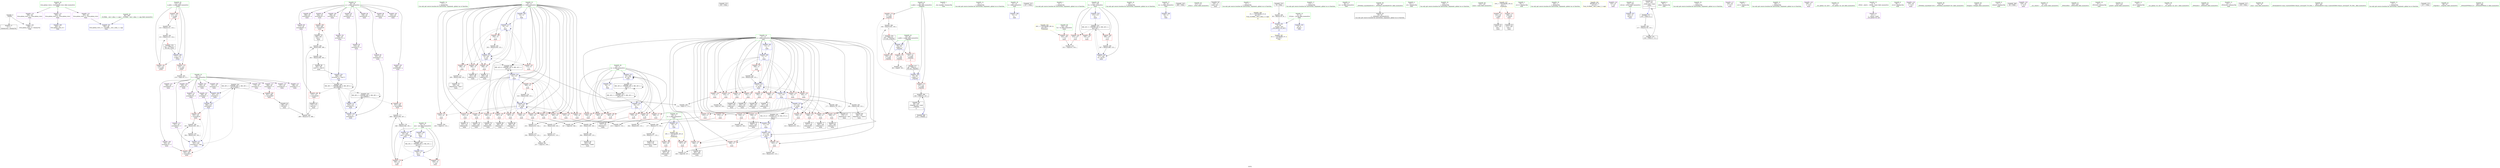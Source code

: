 digraph "SVFG" {
	label="SVFG";

	Node0x55ed227623e0 [shape=record,color=grey,label="{NodeID: 0\nNullPtr}"];
	Node0x55ed227623e0 -> Node0x55ed22765540[style=solid];
	Node0x55ed227623e0 -> Node0x55ed22767f50[style=solid];
	Node0x55ed2276ca40 [shape=record,color=red,label="{NodeID: 180\n121\<--115\n\<--n.addr\n_Z2bci\n}"];
	Node0x55ed2276ca40 -> Node0x55ed22775fa0[style=solid];
	Node0x55ed22763d50 [shape=record,color=purple,label="{NodeID: 97\n264\<--28\narrayidx54\<--a\nmain\n}"];
	Node0x55ed22763d50 -> Node0x55ed2276d0c0[style=solid];
	Node0x55ed22755b80 [shape=record,color=green,label="{NodeID: 14\n77\<--1\n\<--dummyObj\nCan only get source location for instruction, argument, global var or function.}"];
	Node0x55ed22774aa0 [shape=record,color=grey,label="{NodeID: 277\n348 = Binary(340, 347, )\n}"];
	Node0x55ed22774aa0 -> Node0x55ed22774da0[style=solid];
	Node0x55ed22767750 [shape=record,color=blue,label="{NodeID: 194\n14\<--12\nj\<--\nGlob }"];
	Node0x55ed22767750 -> Node0x55ed227686d0[style=dashed];
	Node0x55ed22767750 -> Node0x55ed22782660[style=dashed];
	Node0x55ed227648b0 [shape=record,color=purple,label="{NodeID: 111\n191\<--30\narrayidx19\<--C\nmain\n}"];
	Node0x55ed227648b0 -> Node0x55ed2276cff0[style=solid];
	Node0x55ed22762940 [shape=record,color=green,label="{NodeID: 28\n20\<--21\nn\<--n_field_insensitive\nGlob }"];
	Node0x55ed22762940 -> Node0x55ed2276c080[style=solid];
	Node0x55ed22762940 -> Node0x55ed2276c150[style=solid];
	Node0x55ed22762940 -> Node0x55ed22767a50[style=solid];
	Node0x55ed22799150 [shape=record,color=black,label="{NodeID: 374\n330 = PHI()\n}"];
	Node0x55ed22775fa0 [shape=record,color=grey,label="{NodeID: 291\n122 = Binary(121, 123, )\n}"];
	Node0x55ed22775fa0 -> Node0x55ed227762a0[style=solid];
	Node0x55ed22768460 [shape=record,color=blue,label="{NodeID: 208\n11\<--12\ni\<--\nmain\n}"];
	Node0x55ed22768460 -> Node0x55ed22769cc0[style=dashed];
	Node0x55ed22768460 -> Node0x55ed22769d90[style=dashed];
	Node0x55ed22768460 -> Node0x55ed22769e60[style=dashed];
	Node0x55ed22768460 -> Node0x55ed22769f30[style=dashed];
	Node0x55ed22768460 -> Node0x55ed2276a000[style=dashed];
	Node0x55ed22768460 -> Node0x55ed2276a0d0[style=dashed];
	Node0x55ed22768460 -> Node0x55ed2276a1a0[style=dashed];
	Node0x55ed22768460 -> Node0x55ed2276a270[style=dashed];
	Node0x55ed22768460 -> Node0x55ed2276a340[style=dashed];
	Node0x55ed22768460 -> Node0x55ed22768940[style=dashed];
	Node0x55ed22768460 -> Node0x55ed22768a10[style=dashed];
	Node0x55ed22769d90 [shape=record,color=red,label="{NodeID: 125\n158\<--11\n\<--i\nmain\n}"];
	Node0x55ed22769d90 -> Node0x55ed22765b50[style=solid];
	Node0x55ed22763740 [shape=record,color=green,label="{NodeID: 42\n91\<--92\nx.addr\<--x.addr_field_insensitive\n_Z3gcdxx\n}"];
	Node0x55ed22763740 -> Node0x55ed2276c560[style=solid];
	Node0x55ed22763740 -> Node0x55ed2276c630[style=solid];
	Node0x55ed22763740 -> Node0x55ed22768120[style=solid];
	Node0x55ed227774a0 [shape=record,color=grey,label="{NodeID: 305\n119 = cmp(118, 12, )\n}"];
	Node0x55ed22768fc0 [shape=record,color=blue,label="{NodeID: 222\n14\<--310\nj\<--inc81\nmain\n}"];
	Node0x55ed22768fc0 -> Node0x55ed2276b1e0[style=dashed];
	Node0x55ed22768fc0 -> Node0x55ed2276b2b0[style=dashed];
	Node0x55ed22768fc0 -> Node0x55ed2276b380[style=dashed];
	Node0x55ed22768fc0 -> Node0x55ed2276b450[style=dashed];
	Node0x55ed22768fc0 -> Node0x55ed2276b520[style=dashed];
	Node0x55ed22768fc0 -> Node0x55ed2276b5f0[style=dashed];
	Node0x55ed22768fc0 -> Node0x55ed2276b6c0[style=dashed];
	Node0x55ed22768fc0 -> Node0x55ed2276b790[style=dashed];
	Node0x55ed22768fc0 -> Node0x55ed2276b860[style=dashed];
	Node0x55ed22768fc0 -> Node0x55ed2276b930[style=dashed];
	Node0x55ed22768fc0 -> Node0x55ed2276ba00[style=dashed];
	Node0x55ed22768fc0 -> Node0x55ed2276bad0[style=dashed];
	Node0x55ed22768fc0 -> Node0x55ed2276bba0[style=dashed];
	Node0x55ed22768fc0 -> Node0x55ed22768fc0[style=dashed];
	Node0x55ed22768fc0 -> Node0x55ed22782660[style=dashed];
	Node0x55ed2276a8f0 [shape=record,color=red,label="{NodeID: 139\n275\<--11\n\<--i\nmain\n}"];
	Node0x55ed2276a8f0 -> Node0x55ed22776420[style=solid];
	Node0x55ed22765440 [shape=record,color=green,label="{NodeID: 56\n48\<--389\n_GLOBAL__sub_I_nika_2_1.cpp\<--_GLOBAL__sub_I_nika_2_1.cpp_field_insensitive\n}"];
	Node0x55ed22765440 -> Node0x55ed22767e50[style=solid];
	Node0x55ed22783f60 [shape=record,color=black,label="{NodeID: 319\nMR_12V_8 = PHI(MR_12V_10, MR_12V_6, )\npts\{13 \}\n}"];
	Node0x55ed22783f60 -> Node0x55ed22769300[style=dashed];
	Node0x55ed2276b450 [shape=record,color=red,label="{NodeID: 153\n239\<--14\n\<--j\nmain\n}"];
	Node0x55ed2276b450 -> Node0x55ed22766510[style=solid];
	Node0x55ed22766030 [shape=record,color=black,label="{NodeID: 70\n190\<--189\nidxprom18\<--sub17\nmain\n}"];
	Node0x55ed22788d70 [shape=record,color=black,label="{NodeID: 333\nMR_30V_2 = PHI(MR_30V_5, MR_30V_1, )\npts\{310000 \}\n}"];
	Node0x55ed22788d70 -> Node0x55ed2276d260[style=dashed];
	Node0x55ed22788d70 -> Node0x55ed22768530[style=dashed];
	Node0x55ed2276bfb0 [shape=record,color=red,label="{NodeID: 167\n303\<--16\n\<--k\nmain\n}"];
	Node0x55ed2276bfb0 -> Node0x55ed227759a0[style=solid];
	Node0x55ed22766b90 [shape=record,color=black,label="{NodeID: 84\n285\<--284\nidxprom66\<--sub65\nmain\n}"];
	Node0x55ed22743520 [shape=record,color=green,label="{NodeID: 1\n7\<--1\n__dso_handle\<--dummyObj\nGlob }"];
	Node0x55ed2276cb10 [shape=record,color=red,label="{NodeID: 181\n124\<--115\n\<--n.addr\n_Z2bci\n}"];
	Node0x55ed2276cb10 -> Node0x55ed227762a0[style=solid];
	Node0x55ed22763e20 [shape=record,color=purple,label="{NodeID: 98\n269\<--28\narrayidx56\<--a\nmain\n}"];
	Node0x55ed22755c50 [shape=record,color=green,label="{NodeID: 15\n81\<--1\n\<--dummyObj\nCan only get source location for instruction, argument, global var or function.}"];
	Node0x55ed22774c20 [shape=record,color=grey,label="{NodeID: 278\n194 = Binary(193, 195, )\n}"];
	Node0x55ed22774c20 -> Node0x55ed227687a0[style=solid];
	Node0x55ed22767850 [shape=record,color=blue,label="{NodeID: 195\n16\<--12\nk\<--\nGlob }"];
	Node0x55ed22767850 -> Node0x55ed22782b60[style=dashed];
	Node0x55ed22764980 [shape=record,color=purple,label="{NodeID: 112\n198\<--30\narrayidx21\<--C\nmain\n}"];
	Node0x55ed22762a40 [shape=record,color=green,label="{NodeID: 29\n22\<--23\nl\<--l_field_insensitive\nGlob }"];
	Node0x55ed22762a40 -> Node0x55ed22767b50[style=solid];
	Node0x55ed22799220 [shape=record,color=black,label="{NodeID: 375\n357 = PHI()\n}"];
	Node0x55ed22776120 [shape=record,color=grey,label="{NodeID: 292\n315 = Binary(314, 123, )\n}"];
	Node0x55ed22776120 -> Node0x55ed22769090[style=solid];
	Node0x55ed22768530 [shape=record,color=blue,label="{NodeID: 209\n163\<--123\narrayidx3\<--\nmain\n}"];
	Node0x55ed22768530 -> Node0x55ed22768600[style=dashed];
	Node0x55ed22769e60 [shape=record,color=red,label="{NodeID: 126\n161\<--11\n\<--i\nmain\n}"];
	Node0x55ed22769e60 -> Node0x55ed22765c20[style=solid];
	Node0x55ed22763810 [shape=record,color=green,label="{NodeID: 43\n93\<--94\ny.addr\<--y.addr_field_insensitive\n_Z3gcdxx\n}"];
	Node0x55ed22763810 -> Node0x55ed2276c700[style=solid];
	Node0x55ed22763810 -> Node0x55ed2276c7d0[style=solid];
	Node0x55ed22763810 -> Node0x55ed2276c8a0[style=solid];
	Node0x55ed22763810 -> Node0x55ed227681f0[style=solid];
	Node0x55ed22777620 [shape=record,color=grey,label="{NodeID: 306\n223 = cmp(221, 222, )\n}"];
	Node0x55ed22769090 [shape=record,color=blue,label="{NodeID: 223\n11\<--315\ni\<--inc84\nmain\n}"];
	Node0x55ed22769090 -> Node0x55ed2276a410[style=dashed];
	Node0x55ed22769090 -> Node0x55ed2276a4e0[style=dashed];
	Node0x55ed22769090 -> Node0x55ed2276a5b0[style=dashed];
	Node0x55ed22769090 -> Node0x55ed2276a680[style=dashed];
	Node0x55ed22769090 -> Node0x55ed2276a750[style=dashed];
	Node0x55ed22769090 -> Node0x55ed2276a820[style=dashed];
	Node0x55ed22769090 -> Node0x55ed2276a8f0[style=dashed];
	Node0x55ed22769090 -> Node0x55ed2276a9c0[style=dashed];
	Node0x55ed22769090 -> Node0x55ed2276aa90[style=dashed];
	Node0x55ed22769090 -> Node0x55ed22769090[style=dashed];
	Node0x55ed22769090 -> Node0x55ed22783f60[style=dashed];
	Node0x55ed2276a9c0 [shape=record,color=red,label="{NodeID: 140\n294\<--11\n\<--i\nmain\n}"];
	Node0x55ed2276a9c0 -> Node0x55ed22766e00[style=solid];
	Node0x55ed22765540 [shape=record,color=black,label="{NodeID: 57\n2\<--3\ndummyVal\<--dummyVal\n}"];
	Node0x55ed22784460 [shape=record,color=black,label="{NodeID: 320\nMR_20V_2 = PHI(MR_20V_4, MR_20V_1, )\npts\{25 \}\n}"];
	Node0x55ed22784460 -> Node0x55ed22769230[style=dashed];
	Node0x55ed2276b520 [shape=record,color=red,label="{NodeID: 154\n246\<--14\n\<--j\nmain\n}"];
	Node0x55ed2276b520 -> Node0x55ed22777020[style=solid];
	Node0x55ed22766100 [shape=record,color=black,label="{NodeID: 71\n197\<--196\nidxprom20\<--\nmain\n}"];
	Node0x55ed2276c080 [shape=record,color=red,label="{NodeID: 168\n337\<--20\n\<--n\nmain\n}"];
	Node0x55ed2276c080 -> Node0x55ed22777da0[style=solid];
	Node0x55ed22766c60 [shape=record,color=black,label="{NodeID: 85\n288\<--287\nconv68\<--\nmain\n}"];
	Node0x55ed22766c60 -> Node0x55ed22776d20[style=solid];
	Node0x55ed22754830 [shape=record,color=green,label="{NodeID: 2\n9\<--1\n\<--dummyObj\nCan only get source location for instruction, argument, global var or function.}"];
	Node0x55ed2276cbe0 [shape=record,color=red,label="{NodeID: 182\n323\<--137\n\<--tt\nmain\n}"];
	Node0x55ed2276cbe0 -> Node0x55ed22777c20[style=solid];
	Node0x55ed22763ef0 [shape=record,color=purple,label="{NodeID: 99\n272\<--28\narrayidx58\<--a\nmain\n}"];
	Node0x55ed22763ef0 -> Node0x55ed2276d190[style=solid];
	Node0x55ed22755d20 [shape=record,color=green,label="{NodeID: 16\n99\<--1\n\<--dummyObj\nCan only get source location for instruction, argument, global var or function.}"];
	Node0x55ed22774da0 [shape=record,color=grey,label="{NodeID: 279\n349 = Binary(348, 195, )\n}"];
	Node0x55ed22774da0 -> Node0x55ed227693d0[style=solid];
	Node0x55ed22767950 [shape=record,color=blue,label="{NodeID: 196\n18\<--12\nm\<--\nGlob }"];
	Node0x55ed22764a50 [shape=record,color=purple,label="{NodeID: 113\n201\<--30\narrayidx23\<--C\nmain\n}"];
	Node0x55ed22764a50 -> Node0x55ed227687a0[style=solid];
	Node0x55ed22762b40 [shape=record,color=green,label="{NodeID: 30\n24\<--25\nans\<--ans_field_insensitive\nGlob }"];
	Node0x55ed22762b40 -> Node0x55ed2276c220[style=solid];
	Node0x55ed22762b40 -> Node0x55ed2276c2f0[style=solid];
	Node0x55ed22762b40 -> Node0x55ed22767c50[style=solid];
	Node0x55ed22762b40 -> Node0x55ed22769230[style=solid];
	Node0x55ed22762b40 -> Node0x55ed227693d0[style=solid];
	Node0x55ed22799320 [shape=record,color=black,label="{NodeID: 376\n360 = PHI()\n}"];
	Node0x55ed227762a0 [shape=record,color=grey,label="{NodeID: 293\n125 = Binary(122, 124, )\n|{<s0>5}}"];
	Node0x55ed227762a0:s0 -> Node0x55ed22799730[style=solid,color=red];
	Node0x55ed22768600 [shape=record,color=blue,label="{NodeID: 210\n168\<--123\narrayidx6\<--\nmain\n}"];
	Node0x55ed22768600 -> Node0x55ed2276cf20[style=dashed];
	Node0x55ed22768600 -> Node0x55ed2276cff0[style=dashed];
	Node0x55ed22768600 -> Node0x55ed227687a0[style=dashed];
	Node0x55ed22768600 -> Node0x55ed22788d70[style=dashed];
	Node0x55ed22769f30 [shape=record,color=red,label="{NodeID: 127\n165\<--11\n\<--i\nmain\n}"];
	Node0x55ed22769f30 -> Node0x55ed22765cf0[style=solid];
	Node0x55ed227638e0 [shape=record,color=green,label="{NodeID: 44\n111\<--112\n_Z2bci\<--_Z2bci_field_insensitive\n}"];
	Node0x55ed227777a0 [shape=record,color=grey,label="{NodeID: 307\n98 = cmp(97, 99, )\n}"];
	Node0x55ed22769160 [shape=record,color=blue,label="{NodeID: 224\n137\<--123\ntt\<--\nmain\n}"];
	Node0x55ed22769160 -> Node0x55ed22784960[style=dashed];
	Node0x55ed2276aa90 [shape=record,color=red,label="{NodeID: 141\n314\<--11\n\<--i\nmain\n}"];
	Node0x55ed2276aa90 -> Node0x55ed22776120[style=solid];
	Node0x55ed22765640 [shape=record,color=black,label="{NodeID: 58\n134\<--12\nmain_ret\<--\nmain\n}"];
	Node0x55ed22784960 [shape=record,color=black,label="{NodeID: 321\nMR_24V_3 = PHI(MR_24V_4, MR_24V_2, )\npts\{138 \}\n}"];
	Node0x55ed22784960 -> Node0x55ed2276cbe0[style=dashed];
	Node0x55ed22784960 -> Node0x55ed2276ccb0[style=dashed];
	Node0x55ed22784960 -> Node0x55ed2276cd80[style=dashed];
	Node0x55ed22784960 -> Node0x55ed22771420[style=dashed];
	Node0x55ed2276b5f0 [shape=record,color=red,label="{NodeID: 155\n250\<--14\n\<--j\nmain\n}"];
	Node0x55ed2276b5f0 -> Node0x55ed22774320[style=solid];
	Node0x55ed227661d0 [shape=record,color=black,label="{NodeID: 72\n200\<--199\nidxprom22\<--\nmain\n}"];
	Node0x55ed2276c150 [shape=record,color=red,label="{NodeID: 169\n341\<--20\n\<--n\nmain\n}"];
	Node0x55ed2276c150 -> Node0x55ed22766fa0[style=solid];
	Node0x55ed22766d30 [shape=record,color=black,label="{NodeID: 86\n293\<--291\nconv71\<--rem70\nmain\n}"];
	Node0x55ed22766d30 -> Node0x55ed22768e20[style=solid];
	Node0x55ed227550d0 [shape=record,color=green,label="{NodeID: 3\n12\<--1\n\<--dummyObj\nCan only get source location for instruction, argument, global var or function.}"];
	Node0x55ed2278a650 [shape=record,color=yellow,style=double,label="{NodeID: 349\n2V_1 = ENCHI(MR_2V_0)\npts\{10 \}\nFun[_GLOBAL__sub_I_nika_2_1.cpp]|{<s0>14}}"];
	Node0x55ed2278a650:s0 -> Node0x55ed22768050[style=dashed,color=red];
	Node0x55ed2276ccb0 [shape=record,color=red,label="{NodeID: 183\n328\<--137\n\<--tt\nmain\n}"];
	Node0x55ed22763fc0 [shape=record,color=purple,label="{NodeID: 100\n296\<--28\narrayidx73\<--a\nmain\n}"];
	Node0x55ed22755df0 [shape=record,color=green,label="{NodeID: 17\n123\<--1\n\<--dummyObj\nCan only get source location for instruction, argument, global var or function.}"];
	Node0x55ed22774f20 [shape=record,color=grey,label="{NodeID: 280\n193 = Binary(183, 192, )\n}"];
	Node0x55ed22774f20 -> Node0x55ed22774c20[style=solid];
	Node0x55ed22767a50 [shape=record,color=blue,label="{NodeID: 197\n20\<--12\nn\<--\nGlob }"];
	Node0x55ed22767a50 -> Node0x55ed22789f20[style=dashed];
	Node0x55ed22764b20 [shape=record,color=purple,label="{NodeID: 114\n280\<--30\narrayidx63\<--C\nmain\n}"];
	Node0x55ed22762c40 [shape=record,color=green,label="{NodeID: 31\n26\<--27\nss\<--ss_field_insensitive\nGlob }"];
	Node0x55ed227993f0 [shape=record,color=black,label="{NodeID: 377\n89 = PHI(101, )\n0th arg _Z3gcdxx }"];
	Node0x55ed227993f0 -> Node0x55ed22768120[style=solid];
	Node0x55ed22776420 [shape=record,color=grey,label="{NodeID: 294\n277 = Binary(275, 276, )\n}"];
	Node0x55ed22776420 -> Node0x55ed227768a0[style=solid];
	Node0x55ed227686d0 [shape=record,color=blue,label="{NodeID: 211\n14\<--123\nj\<--\nmain\n}"];
	Node0x55ed227686d0 -> Node0x55ed2276add0[style=dashed];
	Node0x55ed227686d0 -> Node0x55ed2276aea0[style=dashed];
	Node0x55ed227686d0 -> Node0x55ed2276af70[style=dashed];
	Node0x55ed227686d0 -> Node0x55ed2276b040[style=dashed];
	Node0x55ed227686d0 -> Node0x55ed2276b110[style=dashed];
	Node0x55ed227686d0 -> Node0x55ed227686d0[style=dashed];
	Node0x55ed227686d0 -> Node0x55ed22768870[style=dashed];
	Node0x55ed227686d0 -> Node0x55ed22782660[style=dashed];
	Node0x55ed2276a000 [shape=record,color=red,label="{NodeID: 128\n173\<--11\n\<--i\nmain\n}"];
	Node0x55ed2276a000 -> Node0x55ed22777aa0[style=solid];
	Node0x55ed227639e0 [shape=record,color=green,label="{NodeID: 45\n115\<--116\nn.addr\<--n.addr_field_insensitive\n_Z2bci\n}"];
	Node0x55ed227639e0 -> Node0x55ed2276c970[style=solid];
	Node0x55ed227639e0 -> Node0x55ed2276ca40[style=solid];
	Node0x55ed227639e0 -> Node0x55ed2276cb10[style=solid];
	Node0x55ed227639e0 -> Node0x55ed227682c0[style=solid];
	Node0x55ed22777920 [shape=record,color=grey,label="{NodeID: 308\n217 = cmp(216, 156, )\n}"];
	Node0x55ed22769230 [shape=record,color=blue,label="{NodeID: 225\n24\<--12\nans\<--\nmain\n}"];
	Node0x55ed22769230 -> Node0x55ed2276c220[style=dashed];
	Node0x55ed22769230 -> Node0x55ed2276c2f0[style=dashed];
	Node0x55ed22769230 -> Node0x55ed227693d0[style=dashed];
	Node0x55ed22769230 -> Node0x55ed22784460[style=dashed];
	Node0x55ed2276ab60 [shape=record,color=red,label="{NodeID: 142\n336\<--11\n\<--i\nmain\n}"];
	Node0x55ed2276ab60 -> Node0x55ed22777da0[style=solid];
	Node0x55ed22765710 [shape=record,color=black,label="{NodeID: 59\n59\<--60\n\<--_ZNSt8ios_base4InitD1Ev\nCan only get source location for instruction, argument, global var or function.}"];
	Node0x55ed2276b6c0 [shape=record,color=red,label="{NodeID: 156\n253\<--14\n\<--j\nmain\n}"];
	Node0x55ed2276b6c0 -> Node0x55ed22774620[style=solid];
	Node0x55ed227662a0 [shape=record,color=black,label="{NodeID: 73\n229\<--228\nidxprom34\<--\nmain\n}"];
	Node0x55ed2276c220 [shape=record,color=red,label="{NodeID: 170\n340\<--24\n\<--ans\nmain\n}"];
	Node0x55ed2276c220 -> Node0x55ed22774aa0[style=solid];
	Node0x55ed22766e00 [shape=record,color=black,label="{NodeID: 87\n295\<--294\nidxprom72\<--\nmain\n}"];
	Node0x55ed22755160 [shape=record,color=green,label="{NodeID: 4\n32\<--1\n.str\<--dummyObj\nGlob }"];
	Node0x55ed2276cd80 [shape=record,color=red,label="{NodeID: 184\n366\<--137\n\<--tt\nmain\n}"];
	Node0x55ed2276cd80 -> Node0x55ed22775e20[style=solid];
	Node0x55ed22764090 [shape=record,color=purple,label="{NodeID: 101\n299\<--28\narrayidx75\<--a\nmain\n}"];
	Node0x55ed22764090 -> Node0x55ed22768e20[style=solid];
	Node0x55ed22755ec0 [shape=record,color=green,label="{NodeID: 18\n156\<--1\n\<--dummyObj\nCan only get source location for instruction, argument, global var or function.}"];
	Node0x55ed227750a0 [shape=record,color=grey,label="{NodeID: 281\n205 = Binary(204, 123, )\n}"];
	Node0x55ed227750a0 -> Node0x55ed22768870[style=solid];
	Node0x55ed22767b50 [shape=record,color=blue,label="{NodeID: 198\n22\<--12\nl\<--\nGlob }"];
	Node0x55ed22764bf0 [shape=record,color=purple,label="{NodeID: 115\n286\<--30\narrayidx67\<--C\nmain\n}"];
	Node0x55ed22764bf0 -> Node0x55ed2276d260[style=solid];
	Node0x55ed22762d40 [shape=record,color=green,label="{NodeID: 32\n28\<--29\na\<--a_field_insensitive\nGlob }"];
	Node0x55ed22762d40 -> Node0x55ed22767210[style=solid];
	Node0x55ed22762d40 -> Node0x55ed227672e0[style=solid];
	Node0x55ed22762d40 -> Node0x55ed227673b0[style=solid];
	Node0x55ed22762d40 -> Node0x55ed22767480[style=solid];
	Node0x55ed22762d40 -> Node0x55ed22763c80[style=solid];
	Node0x55ed22762d40 -> Node0x55ed22763d50[style=solid];
	Node0x55ed22762d40 -> Node0x55ed22763e20[style=solid];
	Node0x55ed22762d40 -> Node0x55ed22763ef0[style=solid];
	Node0x55ed22762d40 -> Node0x55ed22763fc0[style=solid];
	Node0x55ed22762d40 -> Node0x55ed22764090[style=solid];
	Node0x55ed22762d40 -> Node0x55ed22764160[style=solid];
	Node0x55ed22762d40 -> Node0x55ed22764230[style=solid];
	Node0x55ed227995f0 [shape=record,color=black,label="{NodeID: 378\n90 = PHI(104, )\n1st arg _Z3gcdxx }"];
	Node0x55ed227995f0 -> Node0x55ed227681f0[style=solid];
	Node0x55ed227765a0 [shape=record,color=grey,label="{NodeID: 295\n284 = Binary(283, 123, )\n}"];
	Node0x55ed227765a0 -> Node0x55ed22766b90[style=solid];
	Node0x55ed227687a0 [shape=record,color=blue,label="{NodeID: 212\n201\<--194\narrayidx23\<--rem\nmain\n}"];
	Node0x55ed227687a0 -> Node0x55ed2276cf20[style=dashed];
	Node0x55ed227687a0 -> Node0x55ed2276cff0[style=dashed];
	Node0x55ed227687a0 -> Node0x55ed227687a0[style=dashed];
	Node0x55ed227687a0 -> Node0x55ed22788d70[style=dashed];
	Node0x55ed2276a0d0 [shape=record,color=red,label="{NodeID: 129\n176\<--11\n\<--i\nmain\n}"];
	Node0x55ed2276a0d0 -> Node0x55ed22775820[style=solid];
	Node0x55ed22763ab0 [shape=record,color=green,label="{NodeID: 46\n132\<--133\nmain\<--main_field_insensitive\n}"];
	Node0x55ed22777aa0 [shape=record,color=grey,label="{NodeID: 309\n174 = cmp(172, 173, )\n}"];
	Node0x55ed22769300 [shape=record,color=blue,label="{NodeID: 226\n11\<--123\ni\<--\nmain\n}"];
	Node0x55ed22769300 -> Node0x55ed2276ab60[style=dashed];
	Node0x55ed22769300 -> Node0x55ed2276ac30[style=dashed];
	Node0x55ed22769300 -> Node0x55ed2276ad00[style=dashed];
	Node0x55ed22769300 -> Node0x55ed227694a0[style=dashed];
	Node0x55ed22769300 -> Node0x55ed22783f60[style=dashed];
	Node0x55ed2276ac30 [shape=record,color=red,label="{NodeID: 143\n344\<--11\n\<--i\nmain\n}"];
	Node0x55ed2276ac30 -> Node0x55ed22767070[style=solid];
	Node0x55ed22765810 [shape=record,color=black,label="{NodeID: 60\n88\<--109\n_Z3gcdxx_ret\<--cond\n_Z3gcdxx\n|{<s0>4}}"];
	Node0x55ed22765810:s0 -> Node0x55ed227984a0[style=solid,color=blue];
	Node0x55ed2276b790 [shape=record,color=red,label="{NodeID: 157\n262\<--14\n\<--j\nmain\n}"];
	Node0x55ed2276b790 -> Node0x55ed227666b0[style=solid];
	Node0x55ed22766370 [shape=record,color=black,label="{NodeID: 74\n232\<--231\nidxprom36\<--\nmain\n}"];
	Node0x55ed22789b70 [shape=record,color=yellow,style=double,label="{NodeID: 337\n10V_1 = ENCHI(MR_10V_0)\npts\{1 \}\nFun[main]}"];
	Node0x55ed22789b70 -> Node0x55ed2276c3c0[style=dashed];
	Node0x55ed22789b70 -> Node0x55ed2276c490[style=dashed];
	Node0x55ed2276c2f0 [shape=record,color=red,label="{NodeID: 171\n356\<--24\n\<--ans\nmain\n}"];
	Node0x55ed22766ed0 [shape=record,color=black,label="{NodeID: 88\n298\<--297\nidxprom74\<--\nmain\n}"];
	Node0x55ed22752cd0 [shape=record,color=green,label="{NodeID: 5\n34\<--1\n.str.2\<--dummyObj\nGlob }"];
	Node0x55ed2276ce50 [shape=record,color=red,label="{NodeID: 185\n324\<--139\n\<--tn\nmain\n}"];
	Node0x55ed2276ce50 -> Node0x55ed22777c20[style=solid];
	Node0x55ed22764160 [shape=record,color=purple,label="{NodeID: 102\n343\<--28\narrayidx96\<--a\nmain\n}"];
	Node0x55ed22755f90 [shape=record,color=green,label="{NodeID: 19\n195\<--1\n\<--dummyObj\nCan only get source location for instruction, argument, global var or function.}"];
	Node0x55ed2278bf50 [shape=record,color=yellow,style=double,label="{NodeID: 365\nRETMU(2V_2)\npts\{10 \}\nFun[_GLOBAL__sub_I_nika_2_1.cpp]}"];
	Node0x55ed22775220 [shape=record,color=grey,label="{NodeID: 282\n185 = Binary(184, 123, )\n}"];
	Node0x55ed22775220 -> Node0x55ed22765f60[style=solid];
	Node0x55ed22767c50 [shape=record,color=blue,label="{NodeID: 199\n24\<--12\nans\<--\nGlob }"];
	Node0x55ed22767c50 -> Node0x55ed22784460[style=dashed];
	Node0x55ed227695b0 [shape=record,color=purple,label="{NodeID: 116\n143\<--32\n\<--.str\nmain\n}"];
	Node0x55ed22762e40 [shape=record,color=green,label="{NodeID: 33\n30\<--31\nC\<--C_field_insensitive\nGlob }"];
	Node0x55ed22762e40 -> Node0x55ed22764300[style=solid];
	Node0x55ed22762e40 -> Node0x55ed227643d0[style=solid];
	Node0x55ed22762e40 -> Node0x55ed227644a0[style=solid];
	Node0x55ed22762e40 -> Node0x55ed22764570[style=solid];
	Node0x55ed22762e40 -> Node0x55ed22764640[style=solid];
	Node0x55ed22762e40 -> Node0x55ed22764710[style=solid];
	Node0x55ed22762e40 -> Node0x55ed227647e0[style=solid];
	Node0x55ed22762e40 -> Node0x55ed227648b0[style=solid];
	Node0x55ed22762e40 -> Node0x55ed22764980[style=solid];
	Node0x55ed22762e40 -> Node0x55ed22764a50[style=solid];
	Node0x55ed22762e40 -> Node0x55ed22764b20[style=solid];
	Node0x55ed22762e40 -> Node0x55ed22764bf0[style=solid];
	Node0x55ed22799730 [shape=record,color=black,label="{NodeID: 379\n114 = PHI(125, )\n0th arg _Z2bci }"];
	Node0x55ed22799730 -> Node0x55ed227682c0[style=solid];
	Node0x55ed22776720 [shape=record,color=grey,label="{NodeID: 296\n283 = Binary(281, 282, )\n}"];
	Node0x55ed22776720 -> Node0x55ed227765a0[style=solid];
	Node0x55ed22768870 [shape=record,color=blue,label="{NodeID: 213\n14\<--205\nj\<--inc\nmain\n}"];
	Node0x55ed22768870 -> Node0x55ed2276add0[style=dashed];
	Node0x55ed22768870 -> Node0x55ed2276aea0[style=dashed];
	Node0x55ed22768870 -> Node0x55ed2276af70[style=dashed];
	Node0x55ed22768870 -> Node0x55ed2276b040[style=dashed];
	Node0x55ed22768870 -> Node0x55ed2276b110[style=dashed];
	Node0x55ed22768870 -> Node0x55ed227686d0[style=dashed];
	Node0x55ed22768870 -> Node0x55ed22768870[style=dashed];
	Node0x55ed22768870 -> Node0x55ed22782660[style=dashed];
	Node0x55ed2276a1a0 [shape=record,color=red,label="{NodeID: 130\n184\<--11\n\<--i\nmain\n}"];
	Node0x55ed2276a1a0 -> Node0x55ed22775220[style=solid];
	Node0x55ed22763bb0 [shape=record,color=green,label="{NodeID: 47\n135\<--136\nretval\<--retval_field_insensitive\nmain\n}"];
	Node0x55ed22763bb0 -> Node0x55ed22768390[style=solid];
	Node0x55ed22777c20 [shape=record,color=grey,label="{NodeID: 310\n325 = cmp(323, 324, )\n}"];
	Node0x55ed227693d0 [shape=record,color=blue,label="{NodeID: 227\n24\<--349\nans\<--rem100\nmain\n}"];
	Node0x55ed227693d0 -> Node0x55ed2276c220[style=dashed];
	Node0x55ed227693d0 -> Node0x55ed2276c2f0[style=dashed];
	Node0x55ed227693d0 -> Node0x55ed227693d0[style=dashed];
	Node0x55ed227693d0 -> Node0x55ed22784460[style=dashed];
	Node0x55ed2276ad00 [shape=record,color=red,label="{NodeID: 144\n352\<--11\n\<--i\nmain\n}"];
	Node0x55ed2276ad00 -> Node0x55ed22775520[style=solid];
	Node0x55ed227658e0 [shape=record,color=black,label="{NodeID: 61\n113\<--130\n_Z2bci_ret\<--cond\n_Z2bci\n|{<s0>5}}"];
	Node0x55ed227658e0:s0 -> Node0x55ed22798e50[style=solid,color=blue];
	Node0x55ed2276b860 [shape=record,color=red,label="{NodeID: 158\n267\<--14\n\<--j\nmain\n}"];
	Node0x55ed2276b860 -> Node0x55ed22766850[style=solid];
	Node0x55ed22766440 [shape=record,color=black,label="{NodeID: 75\n237\<--236\nidxprom38\<--\nmain\n}"];
	Node0x55ed2276c3c0 [shape=record,color=red,label="{NodeID: 172\n142\<--36\n\<--stdin\nmain\n}"];
	Node0x55ed2276c3c0 -> Node0x55ed227659b0[style=solid];
	Node0x55ed22766fa0 [shape=record,color=black,label="{NodeID: 89\n342\<--341\nidxprom95\<--\nmain\n}"];
	Node0x55ed22752d60 [shape=record,color=green,label="{NodeID: 6\n36\<--1\nstdin\<--dummyObj\nGlob }"];
	Node0x55ed223f69b0 [shape=record,color=black,label="{NodeID: 269\n109 = PHI(105, 107, )\n}"];
	Node0x55ed223f69b0 -> Node0x55ed22765810[style=solid];
	Node0x55ed2276cf20 [shape=record,color=red,label="{NodeID: 186\n183\<--182\n\<--arrayidx13\nmain\n}"];
	Node0x55ed2276cf20 -> Node0x55ed22774f20[style=solid];
	Node0x55ed22764230 [shape=record,color=purple,label="{NodeID: 103\n346\<--28\narrayidx98\<--a\nmain\n}"];
	Node0x55ed22764230 -> Node0x55ed2276d330[style=solid];
	Node0x55ed22756060 [shape=record,color=green,label="{NodeID: 20\n214\<--1\n\<--dummyObj\nCan only get source location for instruction, argument, global var or function.}"];
	Node0x55ed227753a0 [shape=record,color=grey,label="{NodeID: 283\n210 = Binary(209, 123, )\n}"];
	Node0x55ed227753a0 -> Node0x55ed22768940[style=solid];
	Node0x55ed22767d50 [shape=record,color=blue,label="{NodeID: 200\n394\<--47\nllvm.global_ctors_0\<--\nGlob }"];
	Node0x55ed22769680 [shape=record,color=purple,label="{NodeID: 117\n144\<--34\n\<--.str.2\nmain\n}"];
	Node0x55ed22762f40 [shape=record,color=green,label="{NodeID: 34\n46\<--50\nllvm.global_ctors\<--llvm.global_ctors_field_insensitive\nGlob }"];
	Node0x55ed22762f40 -> Node0x55ed227699c0[style=solid];
	Node0x55ed22762f40 -> Node0x55ed22769ac0[style=solid];
	Node0x55ed22762f40 -> Node0x55ed22769bc0[style=solid];
	Node0x55ed227768a0 [shape=record,color=grey,label="{NodeID: 297\n278 = Binary(277, 123, )\n}"];
	Node0x55ed227768a0 -> Node0x55ed22766ac0[style=solid];
	Node0x55ed22768940 [shape=record,color=blue,label="{NodeID: 214\n11\<--210\ni\<--inc25\nmain\n}"];
	Node0x55ed22768940 -> Node0x55ed22769cc0[style=dashed];
	Node0x55ed22768940 -> Node0x55ed22769d90[style=dashed];
	Node0x55ed22768940 -> Node0x55ed22769e60[style=dashed];
	Node0x55ed22768940 -> Node0x55ed22769f30[style=dashed];
	Node0x55ed22768940 -> Node0x55ed2276a000[style=dashed];
	Node0x55ed22768940 -> Node0x55ed2276a0d0[style=dashed];
	Node0x55ed22768940 -> Node0x55ed2276a1a0[style=dashed];
	Node0x55ed22768940 -> Node0x55ed2276a270[style=dashed];
	Node0x55ed22768940 -> Node0x55ed2276a340[style=dashed];
	Node0x55ed22768940 -> Node0x55ed22768940[style=dashed];
	Node0x55ed22768940 -> Node0x55ed22768a10[style=dashed];
	Node0x55ed2276a270 [shape=record,color=red,label="{NodeID: 131\n196\<--11\n\<--i\nmain\n}"];
	Node0x55ed2276a270 -> Node0x55ed22766100[style=solid];
	Node0x55ed22764ca0 [shape=record,color=green,label="{NodeID: 48\n137\<--138\ntt\<--tt_field_insensitive\nmain\n}"];
	Node0x55ed22764ca0 -> Node0x55ed2276cbe0[style=solid];
	Node0x55ed22764ca0 -> Node0x55ed2276ccb0[style=solid];
	Node0x55ed22764ca0 -> Node0x55ed2276cd80[style=solid];
	Node0x55ed22764ca0 -> Node0x55ed22769160[style=solid];
	Node0x55ed22764ca0 -> Node0x55ed22771420[style=solid];
	Node0x55ed22777da0 [shape=record,color=grey,label="{NodeID: 311\n338 = cmp(336, 337, )\n}"];
	Node0x55ed227694a0 [shape=record,color=blue,label="{NodeID: 228\n11\<--353\ni\<--inc102\nmain\n}"];
	Node0x55ed227694a0 -> Node0x55ed2276ab60[style=dashed];
	Node0x55ed227694a0 -> Node0x55ed2276ac30[style=dashed];
	Node0x55ed227694a0 -> Node0x55ed2276ad00[style=dashed];
	Node0x55ed227694a0 -> Node0x55ed227694a0[style=dashed];
	Node0x55ed227694a0 -> Node0x55ed22783f60[style=dashed];
	Node0x55ed2276add0 [shape=record,color=red,label="{NodeID: 145\n172\<--14\n\<--j\nmain\n}"];
	Node0x55ed2276add0 -> Node0x55ed22777aa0[style=solid];
	Node0x55ed227659b0 [shape=record,color=black,label="{NodeID: 62\n145\<--142\ncall\<--\nmain\n}"];
	Node0x55ed2276b930 [shape=record,color=red,label="{NodeID: 159\n276\<--14\n\<--j\nmain\n}"];
	Node0x55ed2276b930 -> Node0x55ed22776420[style=solid];
	Node0x55ed22766510 [shape=record,color=black,label="{NodeID: 76\n240\<--239\nidxprom40\<--\nmain\n}"];
	Node0x55ed2276c490 [shape=record,color=red,label="{NodeID: 173\n148\<--41\n\<--stdout\nmain\n}"];
	Node0x55ed2276c490 -> Node0x55ed22765a80[style=solid];
	Node0x55ed22767070 [shape=record,color=black,label="{NodeID: 90\n345\<--344\nidxprom97\<--\nmain\n}"];
	Node0x55ed22754db0 [shape=record,color=green,label="{NodeID: 7\n37\<--1\n.str.3\<--dummyObj\nGlob }"];
	Node0x55ed22773c00 [shape=record,color=black,label="{NodeID: 270\n130 = PHI(127, 12, )\n}"];
	Node0x55ed22773c00 -> Node0x55ed227658e0[style=solid];
	Node0x55ed2276cff0 [shape=record,color=red,label="{NodeID: 187\n192\<--191\n\<--arrayidx19\nmain\n}"];
	Node0x55ed2276cff0 -> Node0x55ed22774f20[style=solid];
	Node0x55ed22764300 [shape=record,color=purple,label="{NodeID: 104\n160\<--30\narrayidx\<--C\nmain\n}"];
	Node0x55ed22762470 [shape=record,color=green,label="{NodeID: 21\n292\<--1\n\<--dummyObj\nCan only get source location for instruction, argument, global var or function.}"];
	Node0x55ed2278c1c0 [shape=record,color=yellow,style=double,label="{NodeID: 367\n2V_2 = CSCHI(MR_2V_1)\npts\{10 \}\nCS[]}"];
	Node0x55ed22775520 [shape=record,color=grey,label="{NodeID: 284\n353 = Binary(352, 123, )\n}"];
	Node0x55ed22775520 -> Node0x55ed227694a0[style=solid];
	Node0x55ed22767e50 [shape=record,color=blue,label="{NodeID: 201\n395\<--48\nllvm.global_ctors_1\<--_GLOBAL__sub_I_nika_2_1.cpp\nGlob }"];
	Node0x55ed22769750 [shape=record,color=purple,label="{NodeID: 118\n149\<--37\n\<--.str.3\nmain\n}"];
	Node0x55ed22763040 [shape=record,color=green,label="{NodeID: 35\n51\<--52\n__cxx_global_var_init\<--__cxx_global_var_init_field_insensitive\n}"];
	Node0x55ed22776a20 [shape=record,color=grey,label="{NodeID: 298\n291 = Binary(290, 292, )\n}"];
	Node0x55ed22776a20 -> Node0x55ed22766d30[style=solid];
	Node0x55ed22768a10 [shape=record,color=blue,label="{NodeID: 215\n11\<--214\ni\<--\nmain\n}"];
	Node0x55ed22768a10 -> Node0x55ed2276a410[style=dashed];
	Node0x55ed22768a10 -> Node0x55ed2276a4e0[style=dashed];
	Node0x55ed22768a10 -> Node0x55ed2276a5b0[style=dashed];
	Node0x55ed22768a10 -> Node0x55ed2276a680[style=dashed];
	Node0x55ed22768a10 -> Node0x55ed2276a750[style=dashed];
	Node0x55ed22768a10 -> Node0x55ed2276a820[style=dashed];
	Node0x55ed22768a10 -> Node0x55ed2276a8f0[style=dashed];
	Node0x55ed22768a10 -> Node0x55ed2276a9c0[style=dashed];
	Node0x55ed22768a10 -> Node0x55ed2276aa90[style=dashed];
	Node0x55ed22768a10 -> Node0x55ed22769090[style=dashed];
	Node0x55ed22768a10 -> Node0x55ed22783f60[style=dashed];
	Node0x55ed2276a340 [shape=record,color=red,label="{NodeID: 132\n209\<--11\n\<--i\nmain\n}"];
	Node0x55ed2276a340 -> Node0x55ed227753a0[style=solid];
	Node0x55ed22764d70 [shape=record,color=green,label="{NodeID: 49\n139\<--140\ntn\<--tn_field_insensitive\nmain\n}"];
	Node0x55ed22764d70 -> Node0x55ed2276ce50[style=solid];
	Node0x55ed22771420 [shape=record,color=blue,label="{NodeID: 229\n137\<--367\ntt\<--inc107\nmain\n}"];
	Node0x55ed22771420 -> Node0x55ed22784960[style=dashed];
	Node0x55ed2276aea0 [shape=record,color=red,label="{NodeID: 146\n180\<--14\n\<--j\nmain\n}"];
	Node0x55ed2276aea0 -> Node0x55ed22765e90[style=solid];
	Node0x55ed22765a80 [shape=record,color=black,label="{NodeID: 63\n151\<--148\ncall1\<--\nmain\n}"];
	Node0x55ed22786260 [shape=record,color=black,label="{NodeID: 326\nMR_28V_7 = PHI(MR_28V_9, MR_28V_6, )\npts\{290000 \}\n}"];
	Node0x55ed22786260 -> Node0x55ed2276d0c0[style=dashed];
	Node0x55ed22786260 -> Node0x55ed2276d190[style=dashed];
	Node0x55ed22786260 -> Node0x55ed22768bb0[style=dashed];
	Node0x55ed22786260 -> Node0x55ed22768c80[style=dashed];
	Node0x55ed22786260 -> Node0x55ed22768e20[style=dashed];
	Node0x55ed22786260 -> Node0x55ed22783060[style=dashed];
	Node0x55ed22786260 -> Node0x55ed22786260[style=dashed];
	Node0x55ed2276ba00 [shape=record,color=red,label="{NodeID: 160\n281\<--14\n\<--j\nmain\n}"];
	Node0x55ed2276ba00 -> Node0x55ed22776720[style=solid];
	Node0x55ed227665e0 [shape=record,color=black,label="{NodeID: 77\n260\<--259\nidxprom51\<--\nmain\n}"];
	Node0x55ed2276c560 [shape=record,color=red,label="{NodeID: 174\n102\<--91\n\<--x.addr\n_Z3gcdxx\n}"];
	Node0x55ed2276c560 -> Node0x55ed22775b20[style=solid];
	Node0x55ed22767140 [shape=record,color=purple,label="{NodeID: 91\n57\<--4\n\<--_ZStL8__ioinit\n__cxx_global_var_init\n}"];
	Node0x55ed22754e40 [shape=record,color=green,label="{NodeID: 8\n39\<--1\n.str.4\<--dummyObj\nGlob }"];
	Node0x55ed227741a0 [shape=record,color=grey,label="{NodeID: 271\n252 = Binary(251, 123, )\n}"];
	Node0x55ed227741a0 -> Node0x55ed22776ea0[style=solid];
	Node0x55ed2276d0c0 [shape=record,color=red,label="{NodeID: 188\n265\<--264\n\<--arrayidx54\nmain\n}"];
	Node0x55ed2276d0c0 -> Node0x55ed22766780[style=solid];
	Node0x55ed227643d0 [shape=record,color=purple,label="{NodeID: 105\n163\<--30\narrayidx3\<--C\nmain\n}"];
	Node0x55ed227643d0 -> Node0x55ed22768530[style=solid];
	Node0x55ed22762500 [shape=record,color=green,label="{NodeID: 22\n4\<--6\n_ZStL8__ioinit\<--_ZStL8__ioinit_field_insensitive\nGlob }"];
	Node0x55ed22762500 -> Node0x55ed22767140[style=solid];
	Node0x55ed227984a0 [shape=record,color=black,label="{NodeID: 368\n105 = PHI(88, )\n}"];
	Node0x55ed227984a0 -> Node0x55ed223f69b0[style=solid];
	Node0x55ed227756a0 [shape=record,color=grey,label="{NodeID: 285\n127 = Binary(126, 123, )\n}"];
	Node0x55ed227756a0 -> Node0x55ed22773c00[style=solid];
	Node0x55ed22767f50 [shape=record,color=blue, style = dotted,label="{NodeID: 202\n396\<--3\nllvm.global_ctors_2\<--dummyVal\nGlob }"];
	Node0x55ed22769820 [shape=record,color=purple,label="{NodeID: 119\n150\<--39\n\<--.str.4\nmain\n}"];
	Node0x55ed22763140 [shape=record,color=green,label="{NodeID: 36\n55\<--56\n_ZNSt8ios_base4InitC1Ev\<--_ZNSt8ios_base4InitC1Ev_field_insensitive\n}"];
	Node0x55ed22776ba0 [shape=record,color=grey,label="{NodeID: 299\n290 = Binary(266, 289, )\n}"];
	Node0x55ed22776ba0 -> Node0x55ed22776a20[style=solid];
	Node0x55ed22768ae0 [shape=record,color=blue,label="{NodeID: 216\n14\<--123\nj\<--\nmain\n}"];
	Node0x55ed22768ae0 -> Node0x55ed2276b1e0[style=dashed];
	Node0x55ed22768ae0 -> Node0x55ed2276b2b0[style=dashed];
	Node0x55ed22768ae0 -> Node0x55ed2276b380[style=dashed];
	Node0x55ed22768ae0 -> Node0x55ed2276b450[style=dashed];
	Node0x55ed22768ae0 -> Node0x55ed2276b520[style=dashed];
	Node0x55ed22768ae0 -> Node0x55ed2276b5f0[style=dashed];
	Node0x55ed22768ae0 -> Node0x55ed2276b6c0[style=dashed];
	Node0x55ed22768ae0 -> Node0x55ed2276b790[style=dashed];
	Node0x55ed22768ae0 -> Node0x55ed2276b860[style=dashed];
	Node0x55ed22768ae0 -> Node0x55ed2276b930[style=dashed];
	Node0x55ed22768ae0 -> Node0x55ed2276ba00[style=dashed];
	Node0x55ed22768ae0 -> Node0x55ed2276bad0[style=dashed];
	Node0x55ed22768ae0 -> Node0x55ed2276bba0[style=dashed];
	Node0x55ed22768ae0 -> Node0x55ed22768fc0[style=dashed];
	Node0x55ed22768ae0 -> Node0x55ed22782660[style=dashed];
	Node0x55ed2276a410 [shape=record,color=red,label="{NodeID: 133\n216\<--11\n\<--i\nmain\n}"];
	Node0x55ed2276a410 -> Node0x55ed22777920[style=solid];
	Node0x55ed22764e40 [shape=record,color=green,label="{NodeID: 50\n146\<--147\nfreopen\<--freopen_field_insensitive\n}"];
	Node0x55ed2276af70 [shape=record,color=red,label="{NodeID: 147\n188\<--14\n\<--j\nmain\n}"];
	Node0x55ed2276af70 -> Node0x55ed227744a0[style=solid];
	Node0x55ed22765b50 [shape=record,color=black,label="{NodeID: 64\n159\<--158\nidxprom\<--\nmain\n}"];
	Node0x55ed2276bad0 [shape=record,color=red,label="{NodeID: 161\n297\<--14\n\<--j\nmain\n}"];
	Node0x55ed2276bad0 -> Node0x55ed22766ed0[style=solid];
	Node0x55ed227666b0 [shape=record,color=black,label="{NodeID: 78\n263\<--262\nidxprom53\<--\nmain\n}"];
	Node0x55ed22789f20 [shape=record,color=yellow,style=double,label="{NodeID: 341\n18V_1 = ENCHI(MR_18V_0)\npts\{21 \}\nFun[main]}"];
	Node0x55ed22789f20 -> Node0x55ed2276c080[style=dashed];
	Node0x55ed22789f20 -> Node0x55ed2276c150[style=dashed];
	Node0x55ed2276c630 [shape=record,color=red,label="{NodeID: 175\n107\<--91\n\<--x.addr\n_Z3gcdxx\n}"];
	Node0x55ed2276c630 -> Node0x55ed223f69b0[style=solid];
	Node0x55ed22767210 [shape=record,color=purple,label="{NodeID: 92\n230\<--28\narrayidx35\<--a\nmain\n}"];
	Node0x55ed22756520 [shape=record,color=green,label="{NodeID: 9\n41\<--1\nstdout\<--dummyObj\nGlob }"];
	Node0x55ed22774320 [shape=record,color=grey,label="{NodeID: 272\n251 = Binary(249, 250, )\n}"];
	Node0x55ed22774320 -> Node0x55ed227741a0[style=solid];
	Node0x55ed2276d190 [shape=record,color=red,label="{NodeID: 189\n273\<--272\n\<--arrayidx58\nmain\n}"];
	Node0x55ed2276d190 -> Node0x55ed227669f0[style=solid];
	Node0x55ed227644a0 [shape=record,color=purple,label="{NodeID: 106\n167\<--30\narrayidx5\<--C\nmain\n}"];
	Node0x55ed22762590 [shape=record,color=green,label="{NodeID: 23\n8\<--10\n_ZL2pi\<--_ZL2pi_field_insensitive\nGlob }"];
	Node0x55ed22762590 -> Node0x55ed22767550[style=solid];
	Node0x55ed22762590 -> Node0x55ed22768050[style=solid];
	Node0x55ed22798cb0 [shape=record,color=black,label="{NodeID: 369\n58 = PHI()\n}"];
	Node0x55ed22775820 [shape=record,color=grey,label="{NodeID: 286\n177 = Binary(176, 123, )\n}"];
	Node0x55ed22775820 -> Node0x55ed22765dc0[style=solid];
	Node0x55ed22768050 [shape=record,color=blue,label="{NodeID: 203\n8\<--80\n_ZL2pi\<--mul\n__cxx_global_var_init.1\n|{<s0>14}}"];
	Node0x55ed22768050:s0 -> Node0x55ed2278c1c0[style=dashed,color=blue];
	Node0x55ed227698f0 [shape=record,color=purple,label="{NodeID: 120\n329\<--43\n\<--.str.5\nmain\n}"];
	Node0x55ed22763240 [shape=record,color=green,label="{NodeID: 37\n61\<--62\n__cxa_atexit\<--__cxa_atexit_field_insensitive\n}"];
	Node0x55ed22776d20 [shape=record,color=grey,label="{NodeID: 300\n289 = Binary(274, 288, )\n}"];
	Node0x55ed22776d20 -> Node0x55ed22776ba0[style=solid];
	Node0x55ed22768bb0 [shape=record,color=blue,label="{NodeID: 217\n233\<--123\narrayidx37\<--\nmain\n}"];
	Node0x55ed22768bb0 -> Node0x55ed22768bb0[style=dashed];
	Node0x55ed22768bb0 -> Node0x55ed22768c80[style=dashed];
	Node0x55ed22768bb0 -> Node0x55ed22783060[style=dashed];
	Node0x55ed2276a4e0 [shape=record,color=red,label="{NodeID: 134\n222\<--11\n\<--i\nmain\n}"];
	Node0x55ed2276a4e0 -> Node0x55ed22777620[style=solid];
	Node0x55ed22764f40 [shape=record,color=green,label="{NodeID: 51\n319\<--320\n_ZNSirsERi\<--_ZNSirsERi_field_insensitive\n}"];
	Node0x55ed22782660 [shape=record,color=black,label="{NodeID: 314\nMR_14V_6 = PHI(MR_14V_8, MR_14V_2, )\npts\{15 \}\n}"];
	Node0x55ed22782660 -> Node0x55ed22768ae0[style=dashed];
	Node0x55ed2276b040 [shape=record,color=red,label="{NodeID: 148\n199\<--14\n\<--j\nmain\n}"];
	Node0x55ed2276b040 -> Node0x55ed227661d0[style=solid];
	Node0x55ed22765c20 [shape=record,color=black,label="{NodeID: 65\n162\<--161\nidxprom2\<--\nmain\n}"];
	Node0x55ed2276bba0 [shape=record,color=red,label="{NodeID: 162\n309\<--14\n\<--j\nmain\n}"];
	Node0x55ed2276bba0 -> Node0x55ed22774920[style=solid];
	Node0x55ed22766780 [shape=record,color=black,label="{NodeID: 79\n266\<--265\nconv\<--\nmain\n}"];
	Node0x55ed22766780 -> Node0x55ed22776ba0[style=solid];
	Node0x55ed2276c700 [shape=record,color=red,label="{NodeID: 176\n97\<--93\n\<--y.addr\n_Z3gcdxx\n}"];
	Node0x55ed2276c700 -> Node0x55ed227777a0[style=solid];
	Node0x55ed227672e0 [shape=record,color=purple,label="{NodeID: 93\n233\<--28\narrayidx37\<--a\nmain\n}"];
	Node0x55ed227672e0 -> Node0x55ed22768bb0[style=solid];
	Node0x55ed227565b0 [shape=record,color=green,label="{NodeID: 10\n42\<--1\n_ZSt3cin\<--dummyObj\nGlob }"];
	Node0x55ed227744a0 [shape=record,color=grey,label="{NodeID: 273\n189 = Binary(188, 123, )\n}"];
	Node0x55ed227744a0 -> Node0x55ed22766030[style=solid];
	Node0x55ed2276d260 [shape=record,color=red,label="{NodeID: 190\n287\<--286\n\<--arrayidx67\nmain\n}"];
	Node0x55ed2276d260 -> Node0x55ed22766c60[style=solid];
	Node0x55ed22764570 [shape=record,color=purple,label="{NodeID: 107\n168\<--30\narrayidx6\<--C\nmain\n}"];
	Node0x55ed22764570 -> Node0x55ed22768600[style=solid];
	Node0x55ed22762620 [shape=record,color=green,label="{NodeID: 24\n11\<--13\ni\<--i_field_insensitive\nGlob }"];
	Node0x55ed22762620 -> Node0x55ed22769cc0[style=solid];
	Node0x55ed22762620 -> Node0x55ed22769d90[style=solid];
	Node0x55ed22762620 -> Node0x55ed22769e60[style=solid];
	Node0x55ed22762620 -> Node0x55ed22769f30[style=solid];
	Node0x55ed22762620 -> Node0x55ed2276a000[style=solid];
	Node0x55ed22762620 -> Node0x55ed2276a0d0[style=solid];
	Node0x55ed22762620 -> Node0x55ed2276a1a0[style=solid];
	Node0x55ed22762620 -> Node0x55ed2276a270[style=solid];
	Node0x55ed22762620 -> Node0x55ed2276a340[style=solid];
	Node0x55ed22762620 -> Node0x55ed2276a410[style=solid];
	Node0x55ed22762620 -> Node0x55ed2276a4e0[style=solid];
	Node0x55ed22762620 -> Node0x55ed2276a5b0[style=solid];
	Node0x55ed22762620 -> Node0x55ed2276a680[style=solid];
	Node0x55ed22762620 -> Node0x55ed2276a750[style=solid];
	Node0x55ed22762620 -> Node0x55ed2276a820[style=solid];
	Node0x55ed22762620 -> Node0x55ed2276a8f0[style=solid];
	Node0x55ed22762620 -> Node0x55ed2276a9c0[style=solid];
	Node0x55ed22762620 -> Node0x55ed2276aa90[style=solid];
	Node0x55ed22762620 -> Node0x55ed2276ab60[style=solid];
	Node0x55ed22762620 -> Node0x55ed2276ac30[style=solid];
	Node0x55ed22762620 -> Node0x55ed2276ad00[style=solid];
	Node0x55ed22762620 -> Node0x55ed22767650[style=solid];
	Node0x55ed22762620 -> Node0x55ed22768460[style=solid];
	Node0x55ed22762620 -> Node0x55ed22768940[style=solid];
	Node0x55ed22762620 -> Node0x55ed22768a10[style=solid];
	Node0x55ed22762620 -> Node0x55ed22769090[style=solid];
	Node0x55ed22762620 -> Node0x55ed22769300[style=solid];
	Node0x55ed22762620 -> Node0x55ed227694a0[style=solid];
	Node0x55ed22798d80 [shape=record,color=black,label="{NodeID: 370\n76 = PHI()\n}"];
	Node0x55ed22798d80 -> Node0x55ed22775ca0[style=solid];
	Node0x55ed227759a0 [shape=record,color=grey,label="{NodeID: 287\n304 = Binary(303, 123, )\n}"];
	Node0x55ed227759a0 -> Node0x55ed22768ef0[style=solid];
	Node0x55ed22768120 [shape=record,color=blue,label="{NodeID: 204\n91\<--89\nx.addr\<--x\n_Z3gcdxx\n}"];
	Node0x55ed22768120 -> Node0x55ed2276c560[style=dashed];
	Node0x55ed22768120 -> Node0x55ed2276c630[style=dashed];
	Node0x55ed227699c0 [shape=record,color=purple,label="{NodeID: 121\n394\<--46\nllvm.global_ctors_0\<--llvm.global_ctors\nGlob }"];
	Node0x55ed227699c0 -> Node0x55ed22767d50[style=solid];
	Node0x55ed22763340 [shape=record,color=green,label="{NodeID: 38\n60\<--66\n_ZNSt8ios_base4InitD1Ev\<--_ZNSt8ios_base4InitD1Ev_field_insensitive\n}"];
	Node0x55ed22763340 -> Node0x55ed22765710[style=solid];
	Node0x55ed22776ea0 [shape=record,color=grey,label="{NodeID: 301\n257 = cmp(252, 256, )\n}"];
	Node0x55ed22768c80 [shape=record,color=blue,label="{NodeID: 218\n241\<--12\narrayidx41\<--\nmain\n}"];
	Node0x55ed22768c80 -> Node0x55ed22786260[style=dashed];
	Node0x55ed2276a5b0 [shape=record,color=red,label="{NodeID: 135\n228\<--11\n\<--i\nmain\n}"];
	Node0x55ed2276a5b0 -> Node0x55ed227662a0[style=solid];
	Node0x55ed22765040 [shape=record,color=green,label="{NodeID: 52\n331\<--332\nprintf\<--printf_field_insensitive\n}"];
	Node0x55ed22782b60 [shape=record,color=black,label="{NodeID: 315\nMR_16V_2 = PHI(MR_16V_3, MR_16V_1, )\npts\{17 \}\n}"];
	Node0x55ed22782b60 -> Node0x55ed22768d50[style=dashed];
	Node0x55ed22782b60 -> Node0x55ed22782b60[style=dashed];
	Node0x55ed22782b60 -> Node0x55ed22783560[style=dashed];
	Node0x55ed2276b110 [shape=record,color=red,label="{NodeID: 149\n204\<--14\n\<--j\nmain\n}"];
	Node0x55ed2276b110 -> Node0x55ed227750a0[style=solid];
	Node0x55ed22765cf0 [shape=record,color=black,label="{NodeID: 66\n166\<--165\nidxprom4\<--\nmain\n}"];
	Node0x55ed2276bc70 [shape=record,color=red,label="{NodeID: 163\n245\<--16\n\<--k\nmain\n}"];
	Node0x55ed2276bc70 -> Node0x55ed22777020[style=solid];
	Node0x55ed22766850 [shape=record,color=black,label="{NodeID: 80\n268\<--267\nidxprom55\<--\nmain\n}"];
	Node0x55ed2276c7d0 [shape=record,color=red,label="{NodeID: 177\n101\<--93\n\<--y.addr\n_Z3gcdxx\n|{<s0>4}}"];
	Node0x55ed2276c7d0:s0 -> Node0x55ed227993f0[style=solid,color=red];
	Node0x55ed227673b0 [shape=record,color=purple,label="{NodeID: 94\n238\<--28\narrayidx39\<--a\nmain\n}"];
	Node0x55ed22755950 [shape=record,color=green,label="{NodeID: 11\n43\<--1\n.str.5\<--dummyObj\nGlob }"];
	Node0x55ed22774620 [shape=record,color=grey,label="{NodeID: 274\n255 = Binary(253, 254, )\n}"];
	Node0x55ed22774620 -> Node0x55ed227747a0[style=solid];
	Node0x55ed2276d330 [shape=record,color=red,label="{NodeID: 191\n347\<--346\n\<--arrayidx98\nmain\n}"];
	Node0x55ed2276d330 -> Node0x55ed22774aa0[style=solid];
	Node0x55ed22764640 [shape=record,color=purple,label="{NodeID: 108\n179\<--30\narrayidx11\<--C\nmain\n}"];
	Node0x55ed227626b0 [shape=record,color=green,label="{NodeID: 25\n14\<--15\nj\<--j_field_insensitive\nGlob }"];
	Node0x55ed227626b0 -> Node0x55ed2276add0[style=solid];
	Node0x55ed227626b0 -> Node0x55ed2276aea0[style=solid];
	Node0x55ed227626b0 -> Node0x55ed2276af70[style=solid];
	Node0x55ed227626b0 -> Node0x55ed2276b040[style=solid];
	Node0x55ed227626b0 -> Node0x55ed2276b110[style=solid];
	Node0x55ed227626b0 -> Node0x55ed2276b1e0[style=solid];
	Node0x55ed227626b0 -> Node0x55ed2276b2b0[style=solid];
	Node0x55ed227626b0 -> Node0x55ed2276b380[style=solid];
	Node0x55ed227626b0 -> Node0x55ed2276b450[style=solid];
	Node0x55ed227626b0 -> Node0x55ed2276b520[style=solid];
	Node0x55ed227626b0 -> Node0x55ed2276b5f0[style=solid];
	Node0x55ed227626b0 -> Node0x55ed2276b6c0[style=solid];
	Node0x55ed227626b0 -> Node0x55ed2276b790[style=solid];
	Node0x55ed227626b0 -> Node0x55ed2276b860[style=solid];
	Node0x55ed227626b0 -> Node0x55ed2276b930[style=solid];
	Node0x55ed227626b0 -> Node0x55ed2276ba00[style=solid];
	Node0x55ed227626b0 -> Node0x55ed2276bad0[style=solid];
	Node0x55ed227626b0 -> Node0x55ed2276bba0[style=solid];
	Node0x55ed227626b0 -> Node0x55ed22767750[style=solid];
	Node0x55ed227626b0 -> Node0x55ed227686d0[style=solid];
	Node0x55ed227626b0 -> Node0x55ed22768870[style=solid];
	Node0x55ed227626b0 -> Node0x55ed22768ae0[style=solid];
	Node0x55ed227626b0 -> Node0x55ed22768fc0[style=solid];
	Node0x55ed22798e50 [shape=record,color=black,label="{NodeID: 371\n126 = PHI(113, )\n}"];
	Node0x55ed22798e50 -> Node0x55ed227756a0[style=solid];
	Node0x55ed22775b20 [shape=record,color=grey,label="{NodeID: 288\n104 = Binary(102, 103, )\n|{<s0>4}}"];
	Node0x55ed22775b20:s0 -> Node0x55ed227995f0[style=solid,color=red];
	Node0x55ed227681f0 [shape=record,color=blue,label="{NodeID: 205\n93\<--90\ny.addr\<--y\n_Z3gcdxx\n}"];
	Node0x55ed227681f0 -> Node0x55ed2276c700[style=dashed];
	Node0x55ed227681f0 -> Node0x55ed2276c7d0[style=dashed];
	Node0x55ed227681f0 -> Node0x55ed2276c8a0[style=dashed];
	Node0x55ed22769ac0 [shape=record,color=purple,label="{NodeID: 122\n395\<--46\nllvm.global_ctors_1\<--llvm.global_ctors\nGlob }"];
	Node0x55ed22769ac0 -> Node0x55ed22767e50[style=solid];
	Node0x55ed22763440 [shape=record,color=green,label="{NodeID: 39\n73\<--74\n__cxx_global_var_init.1\<--__cxx_global_var_init.1_field_insensitive\n}"];
	Node0x55ed22777020 [shape=record,color=grey,label="{NodeID: 302\n247 = cmp(245, 246, )\n}"];
	Node0x55ed22768d50 [shape=record,color=blue,label="{NodeID: 219\n16\<--123\nk\<--\nmain\n}"];
	Node0x55ed22768d50 -> Node0x55ed2276bc70[style=dashed];
	Node0x55ed22768d50 -> Node0x55ed2276bd40[style=dashed];
	Node0x55ed22768d50 -> Node0x55ed2276be10[style=dashed];
	Node0x55ed22768d50 -> Node0x55ed2276bee0[style=dashed];
	Node0x55ed22768d50 -> Node0x55ed2276bfb0[style=dashed];
	Node0x55ed22768d50 -> Node0x55ed22768ef0[style=dashed];
	Node0x55ed22768d50 -> Node0x55ed22783560[style=dashed];
	Node0x55ed2276a680 [shape=record,color=red,label="{NodeID: 136\n236\<--11\n\<--i\nmain\n}"];
	Node0x55ed2276a680 -> Node0x55ed22766440[style=solid];
	Node0x55ed22765140 [shape=record,color=green,label="{NodeID: 53\n358\<--359\n_ZNSolsEi\<--_ZNSolsEi_field_insensitive\n}"];
	Node0x55ed22783060 [shape=record,color=black,label="{NodeID: 316\nMR_28V_2 = PHI(MR_28V_3, MR_28V_1, )\npts\{290000 \}\n}"];
	Node0x55ed22783060 -> Node0x55ed2276d330[style=dashed];
	Node0x55ed22783060 -> Node0x55ed22768bb0[style=dashed];
	Node0x55ed22783060 -> Node0x55ed22768c80[style=dashed];
	Node0x55ed22783060 -> Node0x55ed22783060[style=dashed];
	Node0x55ed2276b1e0 [shape=record,color=red,label="{NodeID: 150\n221\<--14\n\<--j\nmain\n}"];
	Node0x55ed2276b1e0 -> Node0x55ed22777620[style=solid];
	Node0x55ed22765dc0 [shape=record,color=black,label="{NodeID: 67\n178\<--177\nidxprom10\<--sub\nmain\n}"];
	Node0x55ed2276bd40 [shape=record,color=red,label="{NodeID: 164\n254\<--16\n\<--k\nmain\n}"];
	Node0x55ed2276bd40 -> Node0x55ed22774620[style=solid];
	Node0x55ed22766920 [shape=record,color=black,label="{NodeID: 81\n271\<--270\nidxprom57\<--\nmain\n}"];
	Node0x55ed2276c8a0 [shape=record,color=red,label="{NodeID: 178\n103\<--93\n\<--y.addr\n_Z3gcdxx\n}"];
	Node0x55ed2276c8a0 -> Node0x55ed22775b20[style=solid];
	Node0x55ed22767480 [shape=record,color=purple,label="{NodeID: 95\n241\<--28\narrayidx41\<--a\nmain\n}"];
	Node0x55ed22767480 -> Node0x55ed22768c80[style=solid];
	Node0x55ed227559e0 [shape=record,color=green,label="{NodeID: 12\n45\<--1\n_ZSt4cout\<--dummyObj\nGlob }"];
	Node0x55ed227747a0 [shape=record,color=grey,label="{NodeID: 275\n256 = Binary(255, 123, )\n}"];
	Node0x55ed227747a0 -> Node0x55ed22776ea0[style=solid];
	Node0x55ed22767550 [shape=record,color=blue,label="{NodeID: 192\n8\<--9\n_ZL2pi\<--\nGlob }"];
	Node0x55ed22764710 [shape=record,color=purple,label="{NodeID: 109\n182\<--30\narrayidx13\<--C\nmain\n}"];
	Node0x55ed22764710 -> Node0x55ed2276cf20[style=solid];
	Node0x55ed22762740 [shape=record,color=green,label="{NodeID: 26\n16\<--17\nk\<--k_field_insensitive\nGlob }"];
	Node0x55ed22762740 -> Node0x55ed2276bc70[style=solid];
	Node0x55ed22762740 -> Node0x55ed2276bd40[style=solid];
	Node0x55ed22762740 -> Node0x55ed2276be10[style=solid];
	Node0x55ed22762740 -> Node0x55ed2276bee0[style=solid];
	Node0x55ed22762740 -> Node0x55ed2276bfb0[style=solid];
	Node0x55ed22762740 -> Node0x55ed22767850[style=solid];
	Node0x55ed22762740 -> Node0x55ed22768d50[style=solid];
	Node0x55ed22762740 -> Node0x55ed22768ef0[style=solid];
	Node0x55ed22798fb0 [shape=record,color=black,label="{NodeID: 372\n318 = PHI()\n}"];
	Node0x55ed22775ca0 [shape=record,color=grey,label="{NodeID: 289\n80 = Binary(76, 81, )\n}"];
	Node0x55ed22775ca0 -> Node0x55ed22768050[style=solid];
	Node0x55ed227682c0 [shape=record,color=blue,label="{NodeID: 206\n115\<--114\nn.addr\<--n\n_Z2bci\n}"];
	Node0x55ed227682c0 -> Node0x55ed2276c970[style=dashed];
	Node0x55ed227682c0 -> Node0x55ed2276ca40[style=dashed];
	Node0x55ed227682c0 -> Node0x55ed2276cb10[style=dashed];
	Node0x55ed22769bc0 [shape=record,color=purple,label="{NodeID: 123\n396\<--46\nllvm.global_ctors_2\<--llvm.global_ctors\nGlob }"];
	Node0x55ed22769bc0 -> Node0x55ed22767f50[style=solid];
	Node0x55ed22763540 [shape=record,color=green,label="{NodeID: 40\n78\<--79\natan\<--atan_field_insensitive\n}"];
	Node0x55ed227771a0 [shape=record,color=grey,label="{NodeID: 303\n155 = cmp(154, 156, )\n}"];
	Node0x55ed22768e20 [shape=record,color=blue,label="{NodeID: 220\n299\<--293\narrayidx75\<--conv71\nmain\n}"];
	Node0x55ed22768e20 -> Node0x55ed22786260[style=dashed];
	Node0x55ed2276a750 [shape=record,color=red,label="{NodeID: 137\n249\<--11\n\<--i\nmain\n}"];
	Node0x55ed2276a750 -> Node0x55ed22774320[style=solid];
	Node0x55ed22765240 [shape=record,color=green,label="{NodeID: 54\n361\<--362\n_ZSt4endlIcSt11char_traitsIcEERSt13basic_ostreamIT_T0_ES6_\<--_ZSt4endlIcSt11char_traitsIcEERSt13basic_ostreamIT_T0_ES6__field_insensitive\n}"];
	Node0x55ed22783560 [shape=record,color=black,label="{NodeID: 317\nMR_16V_4 = PHI(MR_16V_6, MR_16V_3, )\npts\{17 \}\n}"];
	Node0x55ed22783560 -> Node0x55ed22768d50[style=dashed];
	Node0x55ed22783560 -> Node0x55ed22782b60[style=dashed];
	Node0x55ed22783560 -> Node0x55ed22783560[style=dashed];
	Node0x55ed2276b2b0 [shape=record,color=red,label="{NodeID: 151\n225\<--14\n\<--j\nmain\n}"];
	Node0x55ed2276b2b0 -> Node0x55ed22777320[style=solid];
	Node0x55ed22765e90 [shape=record,color=black,label="{NodeID: 68\n181\<--180\nidxprom12\<--\nmain\n}"];
	Node0x55ed2276be10 [shape=record,color=red,label="{NodeID: 165\n270\<--16\n\<--k\nmain\n}"];
	Node0x55ed2276be10 -> Node0x55ed22766920[style=solid];
	Node0x55ed227669f0 [shape=record,color=black,label="{NodeID: 82\n274\<--273\nconv59\<--\nmain\n}"];
	Node0x55ed227669f0 -> Node0x55ed22776d20[style=solid];
	Node0x55ed2278a2a0 [shape=record,color=yellow,style=double,label="{NodeID: 345\n26V_1 = ENCHI(MR_26V_0)\npts\{140 \}\nFun[main]}"];
	Node0x55ed2278a2a0 -> Node0x55ed2276ce50[style=dashed];
	Node0x55ed2276c970 [shape=record,color=red,label="{NodeID: 179\n118\<--115\n\<--n.addr\n_Z2bci\n}"];
	Node0x55ed2276c970 -> Node0x55ed227774a0[style=solid];
	Node0x55ed22763c80 [shape=record,color=purple,label="{NodeID: 96\n261\<--28\narrayidx52\<--a\nmain\n}"];
	Node0x55ed22755ab0 [shape=record,color=green,label="{NodeID: 13\n47\<--1\n\<--dummyObj\nCan only get source location for instruction, argument, global var or function.}"];
	Node0x55ed22774920 [shape=record,color=grey,label="{NodeID: 276\n310 = Binary(309, 123, )\n}"];
	Node0x55ed22774920 -> Node0x55ed22768fc0[style=solid];
	Node0x55ed22767650 [shape=record,color=blue,label="{NodeID: 193\n11\<--12\ni\<--\nGlob }"];
	Node0x55ed22767650 -> Node0x55ed22768460[style=dashed];
	Node0x55ed227647e0 [shape=record,color=purple,label="{NodeID: 110\n187\<--30\narrayidx16\<--C\nmain\n}"];
	Node0x55ed22762840 [shape=record,color=green,label="{NodeID: 27\n18\<--19\nm\<--m_field_insensitive\nGlob }"];
	Node0x55ed22762840 -> Node0x55ed22767950[style=solid];
	Node0x55ed22799080 [shape=record,color=black,label="{NodeID: 373\n327 = PHI()\n}"];
	Node0x55ed22775e20 [shape=record,color=grey,label="{NodeID: 290\n367 = Binary(366, 123, )\n}"];
	Node0x55ed22775e20 -> Node0x55ed22771420[style=solid];
	Node0x55ed22768390 [shape=record,color=blue,label="{NodeID: 207\n135\<--12\nretval\<--\nmain\n}"];
	Node0x55ed22769cc0 [shape=record,color=red,label="{NodeID: 124\n154\<--11\n\<--i\nmain\n}"];
	Node0x55ed22769cc0 -> Node0x55ed227771a0[style=solid];
	Node0x55ed22763640 [shape=record,color=green,label="{NodeID: 41\n86\<--87\n_Z3gcdxx\<--_Z3gcdxx_field_insensitive\n}"];
	Node0x55ed22777320 [shape=record,color=grey,label="{NodeID: 304\n226 = cmp(225, 123, )\n}"];
	Node0x55ed22768ef0 [shape=record,color=blue,label="{NodeID: 221\n16\<--304\nk\<--inc77\nmain\n}"];
	Node0x55ed22768ef0 -> Node0x55ed2276bc70[style=dashed];
	Node0x55ed22768ef0 -> Node0x55ed2276bd40[style=dashed];
	Node0x55ed22768ef0 -> Node0x55ed2276be10[style=dashed];
	Node0x55ed22768ef0 -> Node0x55ed2276bee0[style=dashed];
	Node0x55ed22768ef0 -> Node0x55ed2276bfb0[style=dashed];
	Node0x55ed22768ef0 -> Node0x55ed22768ef0[style=dashed];
	Node0x55ed22768ef0 -> Node0x55ed22783560[style=dashed];
	Node0x55ed2276a820 [shape=record,color=red,label="{NodeID: 138\n259\<--11\n\<--i\nmain\n}"];
	Node0x55ed2276a820 -> Node0x55ed227665e0[style=solid];
	Node0x55ed22765340 [shape=record,color=green,label="{NodeID: 55\n363\<--364\n_ZNSolsEPFRSoS_E\<--_ZNSolsEPFRSoS_E_field_insensitive\n}"];
	Node0x55ed2276b380 [shape=record,color=red,label="{NodeID: 152\n231\<--14\n\<--j\nmain\n}"];
	Node0x55ed2276b380 -> Node0x55ed22766370[style=solid];
	Node0x55ed22765f60 [shape=record,color=black,label="{NodeID: 69\n186\<--185\nidxprom15\<--sub14\nmain\n}"];
	Node0x55ed2276bee0 [shape=record,color=red,label="{NodeID: 166\n282\<--16\n\<--k\nmain\n}"];
	Node0x55ed2276bee0 -> Node0x55ed22776720[style=solid];
	Node0x55ed22766ac0 [shape=record,color=black,label="{NodeID: 83\n279\<--278\nidxprom62\<--sub61\nmain\n}"];
}
